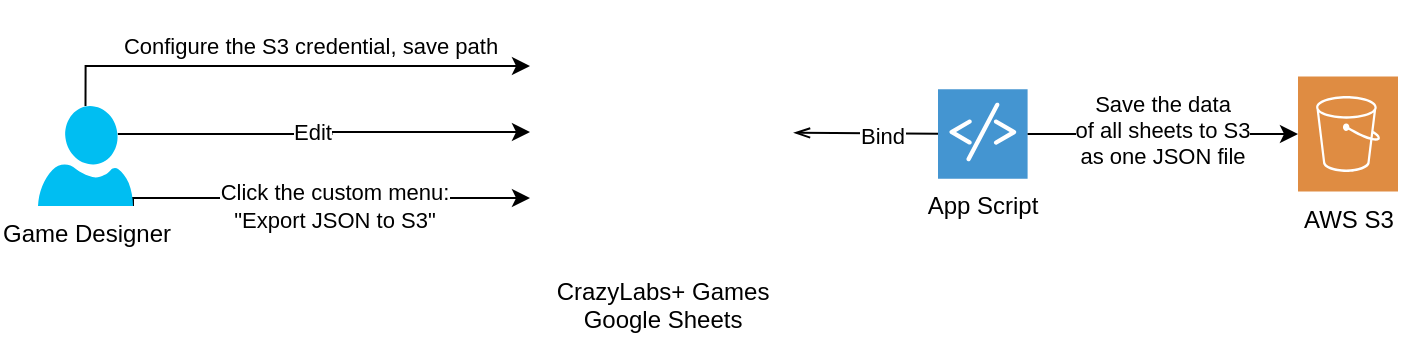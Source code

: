 <mxfile version="21.2.1" type="github">
  <diagram name="第 1 页" id="BbvM3w7qFwUASGTOfBqD">
    <mxGraphModel dx="1434" dy="734" grid="1" gridSize="10" guides="1" tooltips="1" connect="1" arrows="1" fold="1" page="1" pageScale="1" pageWidth="827" pageHeight="1169" math="0" shadow="0">
      <root>
        <mxCell id="0" />
        <mxCell id="1" parent="0" />
        <mxCell id="kDjE033Y1rrzG740soXx-1" value="CrazyLabs+ Games&lt;br&gt;Google Sheets" style="shape=image;html=1;verticalAlign=top;verticalLabelPosition=bottom;labelBackgroundColor=#ffffff;imageAspect=0;aspect=fixed;image=https://cdn3.iconfinder.com/data/icons/document-icons-2/30/647702-excel-128.png" vertex="1" parent="1">
          <mxGeometry x="320" y="107" width="132" height="132" as="geometry" />
        </mxCell>
        <mxCell id="kDjE033Y1rrzG740soXx-2" value="App Script" style="shadow=0;dashed=0;html=1;strokeColor=none;fillColor=#4495D1;labelPosition=center;verticalLabelPosition=bottom;verticalAlign=top;align=center;outlineConnect=0;shape=mxgraph.veeam.script;" vertex="1" parent="1">
          <mxGeometry x="524" y="151.6" width="44.8" height="44.8" as="geometry" />
        </mxCell>
        <mxCell id="kDjE033Y1rrzG740soXx-3" value="" style="endArrow=none;html=1;rounded=0;startArrow=openThin;startFill=0;" edge="1" parent="1" source="kDjE033Y1rrzG740soXx-1" target="kDjE033Y1rrzG740soXx-2">
          <mxGeometry width="50" height="50" relative="1" as="geometry">
            <mxPoint x="454" y="300" as="sourcePoint" />
            <mxPoint x="504" y="250" as="targetPoint" />
          </mxGeometry>
        </mxCell>
        <mxCell id="kDjE033Y1rrzG740soXx-4" value="Bind" style="edgeLabel;html=1;align=center;verticalAlign=middle;resizable=0;points=[];" vertex="1" connectable="0" parent="kDjE033Y1rrzG740soXx-3">
          <mxGeometry x="0.222" y="-1" relative="1" as="geometry">
            <mxPoint as="offset" />
          </mxGeometry>
        </mxCell>
        <mxCell id="kDjE033Y1rrzG740soXx-6" value="" style="edgeStyle=orthogonalEdgeStyle;rounded=0;orthogonalLoop=1;jettySize=auto;html=1;exitX=0.84;exitY=0.28;exitDx=0;exitDy=0;exitPerimeter=0;entryX=0;entryY=0.5;entryDx=0;entryDy=0;" edge="1" parent="1" source="kDjE033Y1rrzG740soXx-5" target="kDjE033Y1rrzG740soXx-1">
          <mxGeometry relative="1" as="geometry" />
        </mxCell>
        <mxCell id="kDjE033Y1rrzG740soXx-7" value="Edit" style="edgeLabel;html=1;align=center;verticalAlign=middle;resizable=0;points=[];" vertex="1" connectable="0" parent="kDjE033Y1rrzG740soXx-6">
          <mxGeometry x="0.18" y="-2" relative="1" as="geometry">
            <mxPoint x="-24" y="-2" as="offset" />
          </mxGeometry>
        </mxCell>
        <mxCell id="kDjE033Y1rrzG740soXx-38" style="edgeStyle=orthogonalEdgeStyle;rounded=0;orthogonalLoop=1;jettySize=auto;html=1;exitX=1;exitY=1;exitDx=0;exitDy=0;exitPerimeter=0;entryX=0;entryY=0.75;entryDx=0;entryDy=0;" edge="1" parent="1" source="kDjE033Y1rrzG740soXx-5" target="kDjE033Y1rrzG740soXx-1">
          <mxGeometry relative="1" as="geometry">
            <Array as="points">
              <mxPoint x="122" y="206" />
            </Array>
          </mxGeometry>
        </mxCell>
        <mxCell id="kDjE033Y1rrzG740soXx-39" value="Click the custom menu:&lt;br&gt;&quot;Export JSON to S3&quot;" style="edgeLabel;html=1;align=center;verticalAlign=middle;resizable=0;points=[];" vertex="1" connectable="0" parent="kDjE033Y1rrzG740soXx-38">
          <mxGeometry x="0.23" y="-1" relative="1" as="geometry">
            <mxPoint x="-20" y="3" as="offset" />
          </mxGeometry>
        </mxCell>
        <mxCell id="kDjE033Y1rrzG740soXx-42" style="edgeStyle=orthogonalEdgeStyle;rounded=0;orthogonalLoop=1;jettySize=auto;html=1;exitX=0.5;exitY=0;exitDx=0;exitDy=0;exitPerimeter=0;entryX=0;entryY=0.25;entryDx=0;entryDy=0;" edge="1" parent="1" source="kDjE033Y1rrzG740soXx-5" target="kDjE033Y1rrzG740soXx-1">
          <mxGeometry relative="1" as="geometry" />
        </mxCell>
        <mxCell id="kDjE033Y1rrzG740soXx-43" value="Configure the S3 credential, save path" style="edgeLabel;html=1;align=center;verticalAlign=middle;resizable=0;points=[];" vertex="1" connectable="0" parent="kDjE033Y1rrzG740soXx-42">
          <mxGeometry x="0.017" y="-1" relative="1" as="geometry">
            <mxPoint x="9" y="-11" as="offset" />
          </mxGeometry>
        </mxCell>
        <mxCell id="kDjE033Y1rrzG740soXx-5" value="Game Designer" style="verticalLabelPosition=bottom;html=1;verticalAlign=top;align=center;strokeColor=none;fillColor=#00BEF2;shape=mxgraph.azure.user;" vertex="1" parent="1">
          <mxGeometry x="74" y="160" width="47.5" height="50" as="geometry" />
        </mxCell>
        <mxCell id="kDjE033Y1rrzG740soXx-9" value="AWS S3" style="sketch=0;pointerEvents=1;shadow=0;dashed=0;html=1;strokeColor=none;fillColor=#DF8C42;labelPosition=center;verticalLabelPosition=bottom;verticalAlign=top;align=center;outlineConnect=0;shape=mxgraph.veeam2.aws_s3;" vertex="1" parent="1">
          <mxGeometry x="704" y="145.3" width="50" height="57.4" as="geometry" />
        </mxCell>
        <mxCell id="kDjE033Y1rrzG740soXx-40" value="" style="endArrow=classic;html=1;rounded=0;" edge="1" parent="1" source="kDjE033Y1rrzG740soXx-2" target="kDjE033Y1rrzG740soXx-9">
          <mxGeometry width="50" height="50" relative="1" as="geometry">
            <mxPoint x="394" y="279" as="sourcePoint" />
            <mxPoint x="444" y="229" as="targetPoint" />
          </mxGeometry>
        </mxCell>
        <mxCell id="kDjE033Y1rrzG740soXx-41" value="Save the data &lt;br&gt;of all sheets to S3&lt;br&gt;as one JSON file" style="edgeLabel;html=1;align=center;verticalAlign=middle;resizable=0;points=[];" vertex="1" connectable="0" parent="kDjE033Y1rrzG740soXx-40">
          <mxGeometry x="-0.007" y="2" relative="1" as="geometry">
            <mxPoint as="offset" />
          </mxGeometry>
        </mxCell>
      </root>
    </mxGraphModel>
  </diagram>
</mxfile>
